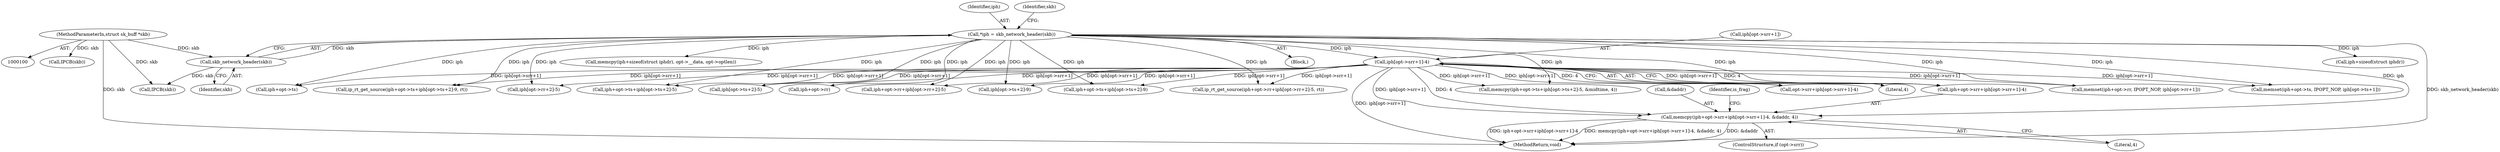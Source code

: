 digraph "0_linux_f6d8bd051c391c1c0458a30b2a7abcd939329259_15@API" {
"1000143" [label="(Call,memcpy(iph+opt->srr+iph[opt->srr+1]-4, &daddr, 4))"];
"1000150" [label="(Call,iph[opt->srr+1]-4)"];
"1000108" [label="(Call,*iph = skb_network_header(skb))"];
"1000110" [label="(Call,skb_network_header(skb))"];
"1000101" [label="(MethodParameterIn,struct sk_buff *skb)"];
"1000151" [label="(Call,iph[opt->srr+1])"];
"1000109" [label="(Identifier,iph)"];
"1000150" [label="(Call,iph[opt->srr+1]-4)"];
"1000122" [label="(Call,iph+sizeof(struct iphdr))"];
"1000143" [label="(Call,memcpy(iph+opt->srr+iph[opt->srr+1]-4, &daddr, 4))"];
"1000161" [label="(Literal,4)"];
"1000116" [label="(Identifier,skb)"];
"1000289" [label="(Call,iph+opt->ts)"];
"1000159" [label="(Call,&daddr)"];
"1000136" [label="(Call,IPCB(skb))"];
"1000191" [label="(Call,ip_rt_get_source(iph+opt->ts+iph[opt->ts+2]-9, rt))"];
"1000139" [label="(ControlStructure,if (opt->srr))"];
"1000177" [label="(Call,iph[opt->rr+2]-5)"];
"1000235" [label="(Call,iph+opt->ts+iph[opt->ts+2]-5)"];
"1000110" [label="(Call,skb_network_header(skb))"];
"1000121" [label="(Call,memcpy(iph+sizeof(struct iphdr), opt->__data, opt->optlen))"];
"1000144" [label="(Call,iph+opt->srr+iph[opt->srr+1]-4)"];
"1000241" [label="(Call,iph[opt->ts+2]-5)"];
"1000260" [label="(Call,iph+opt->rr)"];
"1000111" [label="(Identifier,skb)"];
"1000171" [label="(Call,iph+opt->rr+iph[opt->rr+2]-5)"];
"1000198" [label="(Call,iph[opt->ts+2]-9)"];
"1000192" [label="(Call,iph+opt->ts+iph[opt->ts+2]-9)"];
"1000101" [label="(MethodParameterIn,struct sk_buff *skb)"];
"1000170" [label="(Call,ip_rt_get_source(iph+opt->rr+iph[opt->rr+2]-5, rt))"];
"1000108" [label="(Call,*iph = skb_network_header(skb))"];
"1000234" [label="(Call,memcpy(iph+opt->ts+iph[opt->ts+2]-5, &midtime, 4))"];
"1000106" [label="(Block,)"];
"1000115" [label="(Call,IPCB(skb))"];
"1000158" [label="(Literal,4)"];
"1000259" [label="(Call,memset(iph+opt->rr, IPOPT_NOP, iph[opt->rr+1]))"];
"1000288" [label="(Call,memset(iph+opt->ts, IPOPT_NOP, iph[opt->ts+1]))"];
"1000146" [label="(Call,opt->srr+iph[opt->srr+1]-4)"];
"1000316" [label="(MethodReturn,void)"];
"1000164" [label="(Identifier,is_frag)"];
"1000143" -> "1000139"  [label="AST: "];
"1000143" -> "1000161"  [label="CFG: "];
"1000144" -> "1000143"  [label="AST: "];
"1000159" -> "1000143"  [label="AST: "];
"1000161" -> "1000143"  [label="AST: "];
"1000164" -> "1000143"  [label="CFG: "];
"1000143" -> "1000316"  [label="DDG: &daddr"];
"1000143" -> "1000316"  [label="DDG: iph+opt->srr+iph[opt->srr+1]-4"];
"1000143" -> "1000316"  [label="DDG: memcpy(iph+opt->srr+iph[opt->srr+1]-4, &daddr, 4)"];
"1000150" -> "1000143"  [label="DDG: iph[opt->srr+1]"];
"1000150" -> "1000143"  [label="DDG: 4"];
"1000108" -> "1000143"  [label="DDG: iph"];
"1000150" -> "1000146"  [label="AST: "];
"1000150" -> "1000158"  [label="CFG: "];
"1000151" -> "1000150"  [label="AST: "];
"1000158" -> "1000150"  [label="AST: "];
"1000146" -> "1000150"  [label="CFG: "];
"1000150" -> "1000316"  [label="DDG: iph[opt->srr+1]"];
"1000150" -> "1000144"  [label="DDG: iph[opt->srr+1]"];
"1000150" -> "1000144"  [label="DDG: 4"];
"1000150" -> "1000146"  [label="DDG: iph[opt->srr+1]"];
"1000150" -> "1000146"  [label="DDG: 4"];
"1000108" -> "1000150"  [label="DDG: iph"];
"1000150" -> "1000170"  [label="DDG: iph[opt->srr+1]"];
"1000150" -> "1000171"  [label="DDG: iph[opt->srr+1]"];
"1000150" -> "1000177"  [label="DDG: iph[opt->srr+1]"];
"1000150" -> "1000191"  [label="DDG: iph[opt->srr+1]"];
"1000150" -> "1000192"  [label="DDG: iph[opt->srr+1]"];
"1000150" -> "1000198"  [label="DDG: iph[opt->srr+1]"];
"1000150" -> "1000234"  [label="DDG: iph[opt->srr+1]"];
"1000150" -> "1000235"  [label="DDG: iph[opt->srr+1]"];
"1000150" -> "1000241"  [label="DDG: iph[opt->srr+1]"];
"1000150" -> "1000259"  [label="DDG: iph[opt->srr+1]"];
"1000150" -> "1000260"  [label="DDG: iph[opt->srr+1]"];
"1000150" -> "1000288"  [label="DDG: iph[opt->srr+1]"];
"1000150" -> "1000289"  [label="DDG: iph[opt->srr+1]"];
"1000108" -> "1000106"  [label="AST: "];
"1000108" -> "1000110"  [label="CFG: "];
"1000109" -> "1000108"  [label="AST: "];
"1000110" -> "1000108"  [label="AST: "];
"1000116" -> "1000108"  [label="CFG: "];
"1000108" -> "1000316"  [label="DDG: skb_network_header(skb)"];
"1000110" -> "1000108"  [label="DDG: skb"];
"1000108" -> "1000121"  [label="DDG: iph"];
"1000108" -> "1000122"  [label="DDG: iph"];
"1000108" -> "1000144"  [label="DDG: iph"];
"1000108" -> "1000170"  [label="DDG: iph"];
"1000108" -> "1000171"  [label="DDG: iph"];
"1000108" -> "1000177"  [label="DDG: iph"];
"1000108" -> "1000191"  [label="DDG: iph"];
"1000108" -> "1000192"  [label="DDG: iph"];
"1000108" -> "1000198"  [label="DDG: iph"];
"1000108" -> "1000234"  [label="DDG: iph"];
"1000108" -> "1000235"  [label="DDG: iph"];
"1000108" -> "1000241"  [label="DDG: iph"];
"1000108" -> "1000259"  [label="DDG: iph"];
"1000108" -> "1000260"  [label="DDG: iph"];
"1000108" -> "1000288"  [label="DDG: iph"];
"1000108" -> "1000289"  [label="DDG: iph"];
"1000110" -> "1000111"  [label="CFG: "];
"1000111" -> "1000110"  [label="AST: "];
"1000101" -> "1000110"  [label="DDG: skb"];
"1000110" -> "1000115"  [label="DDG: skb"];
"1000101" -> "1000100"  [label="AST: "];
"1000101" -> "1000316"  [label="DDG: skb"];
"1000101" -> "1000115"  [label="DDG: skb"];
"1000101" -> "1000136"  [label="DDG: skb"];
}
